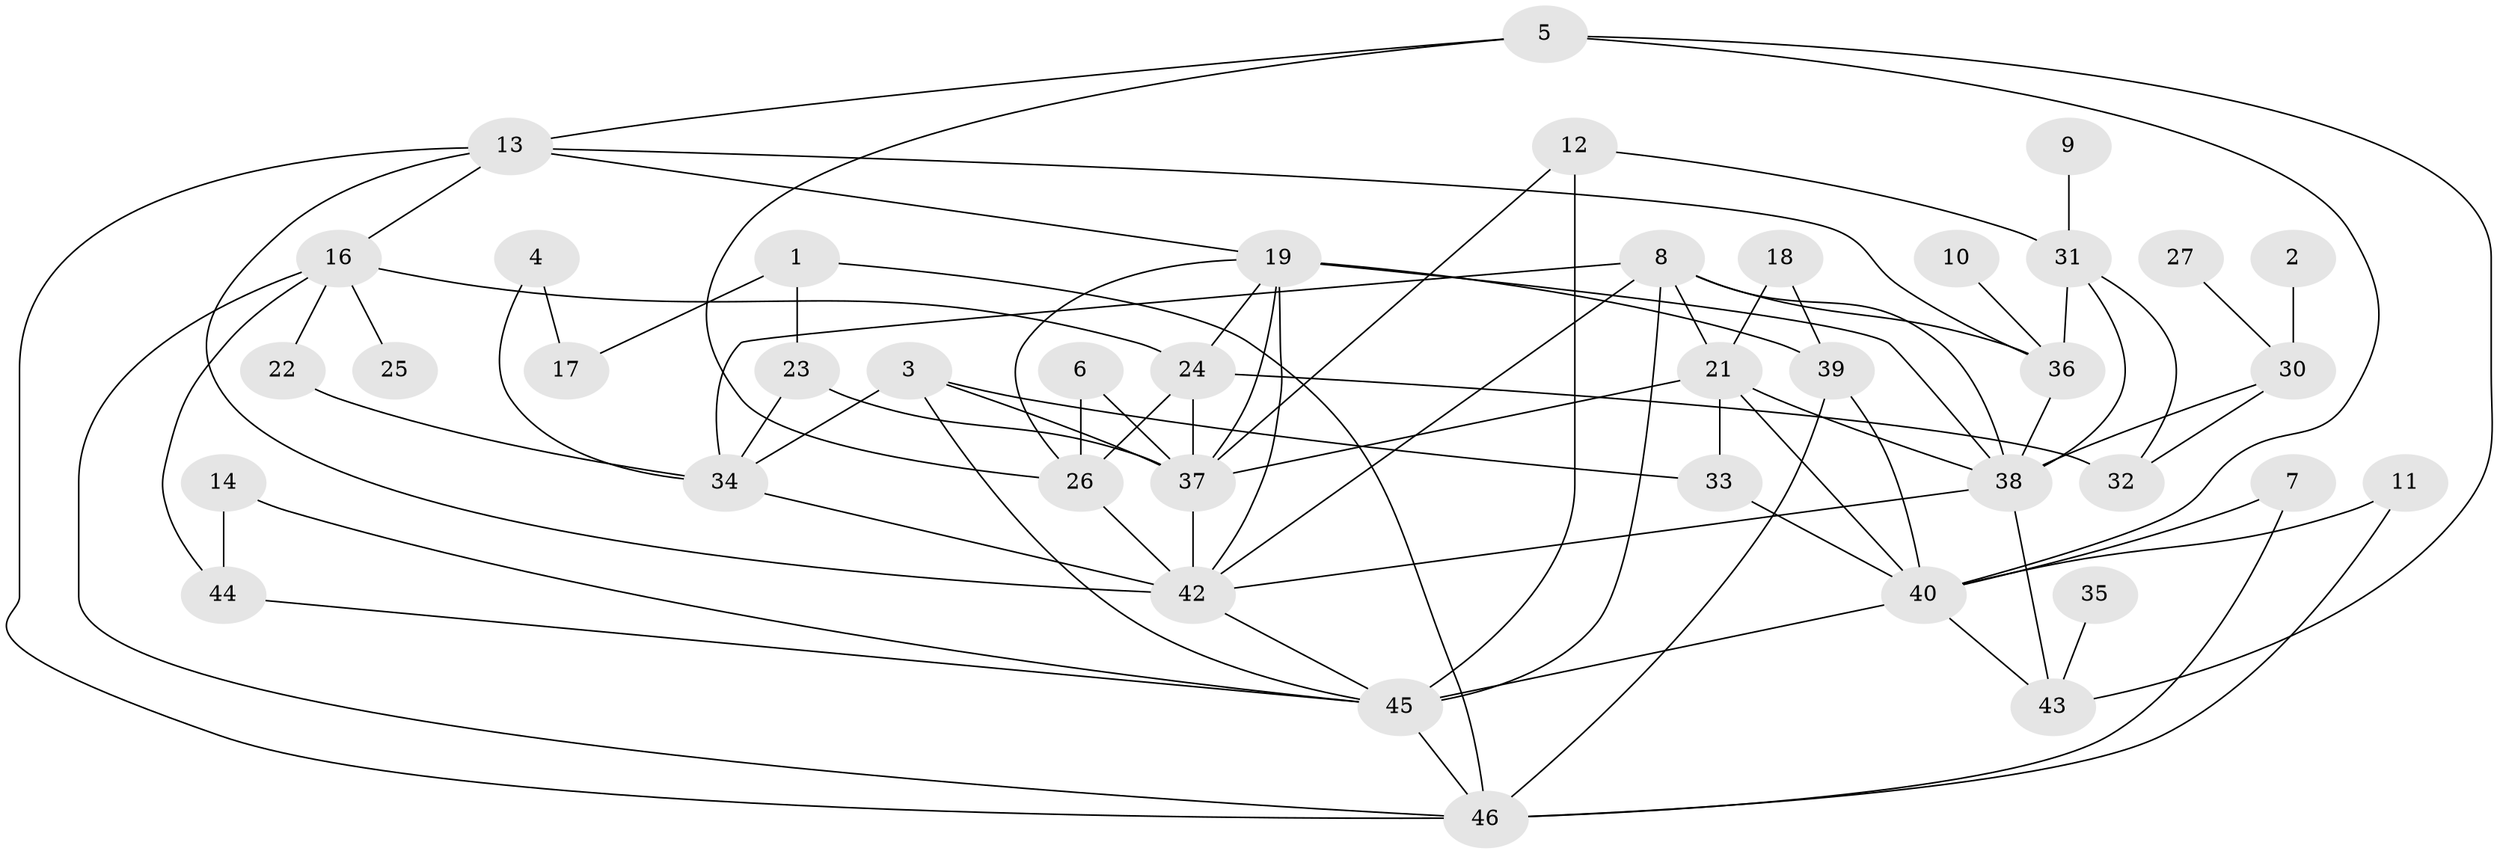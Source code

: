 // original degree distribution, {3: 0.22826086956521738, 4: 0.21739130434782608, 5: 0.07608695652173914, 2: 0.2717391304347826, 1: 0.10869565217391304, 6: 0.043478260869565216, 0: 0.05434782608695652}
// Generated by graph-tools (version 1.1) at 2025/25/03/09/25 03:25:16]
// undirected, 41 vertices, 82 edges
graph export_dot {
graph [start="1"]
  node [color=gray90,style=filled];
  1;
  2;
  3;
  4;
  5;
  6;
  7;
  8;
  9;
  10;
  11;
  12;
  13;
  14;
  16;
  17;
  18;
  19;
  21;
  22;
  23;
  24;
  25;
  26;
  27;
  30;
  31;
  32;
  33;
  34;
  35;
  36;
  37;
  38;
  39;
  40;
  42;
  43;
  44;
  45;
  46;
  1 -- 17 [weight=1.0];
  1 -- 23 [weight=1.0];
  1 -- 46 [weight=1.0];
  2 -- 30 [weight=1.0];
  3 -- 33 [weight=1.0];
  3 -- 34 [weight=1.0];
  3 -- 37 [weight=2.0];
  3 -- 45 [weight=1.0];
  4 -- 17 [weight=1.0];
  4 -- 34 [weight=1.0];
  5 -- 13 [weight=1.0];
  5 -- 26 [weight=1.0];
  5 -- 40 [weight=1.0];
  5 -- 43 [weight=1.0];
  6 -- 26 [weight=1.0];
  6 -- 37 [weight=1.0];
  7 -- 40 [weight=1.0];
  7 -- 46 [weight=1.0];
  8 -- 21 [weight=1.0];
  8 -- 34 [weight=1.0];
  8 -- 36 [weight=1.0];
  8 -- 38 [weight=1.0];
  8 -- 42 [weight=1.0];
  8 -- 45 [weight=1.0];
  9 -- 31 [weight=1.0];
  10 -- 36 [weight=1.0];
  11 -- 40 [weight=1.0];
  11 -- 46 [weight=1.0];
  12 -- 31 [weight=1.0];
  12 -- 37 [weight=1.0];
  12 -- 45 [weight=1.0];
  13 -- 16 [weight=1.0];
  13 -- 19 [weight=1.0];
  13 -- 36 [weight=1.0];
  13 -- 42 [weight=1.0];
  13 -- 46 [weight=1.0];
  14 -- 44 [weight=1.0];
  14 -- 45 [weight=1.0];
  16 -- 22 [weight=1.0];
  16 -- 24 [weight=1.0];
  16 -- 25 [weight=1.0];
  16 -- 44 [weight=1.0];
  16 -- 46 [weight=1.0];
  18 -- 21 [weight=1.0];
  18 -- 39 [weight=1.0];
  19 -- 24 [weight=1.0];
  19 -- 26 [weight=1.0];
  19 -- 37 [weight=1.0];
  19 -- 38 [weight=1.0];
  19 -- 39 [weight=1.0];
  19 -- 42 [weight=1.0];
  21 -- 33 [weight=1.0];
  21 -- 37 [weight=1.0];
  21 -- 38 [weight=1.0];
  21 -- 40 [weight=1.0];
  22 -- 34 [weight=1.0];
  23 -- 34 [weight=1.0];
  23 -- 37 [weight=1.0];
  24 -- 26 [weight=1.0];
  24 -- 32 [weight=1.0];
  24 -- 37 [weight=1.0];
  26 -- 42 [weight=2.0];
  27 -- 30 [weight=1.0];
  30 -- 32 [weight=1.0];
  30 -- 38 [weight=1.0];
  31 -- 32 [weight=1.0];
  31 -- 36 [weight=1.0];
  31 -- 38 [weight=1.0];
  33 -- 40 [weight=1.0];
  34 -- 42 [weight=1.0];
  35 -- 43 [weight=1.0];
  36 -- 38 [weight=1.0];
  37 -- 42 [weight=1.0];
  38 -- 42 [weight=1.0];
  38 -- 43 [weight=1.0];
  39 -- 40 [weight=1.0];
  39 -- 46 [weight=1.0];
  40 -- 43 [weight=1.0];
  40 -- 45 [weight=2.0];
  42 -- 45 [weight=1.0];
  44 -- 45 [weight=1.0];
  45 -- 46 [weight=1.0];
}
